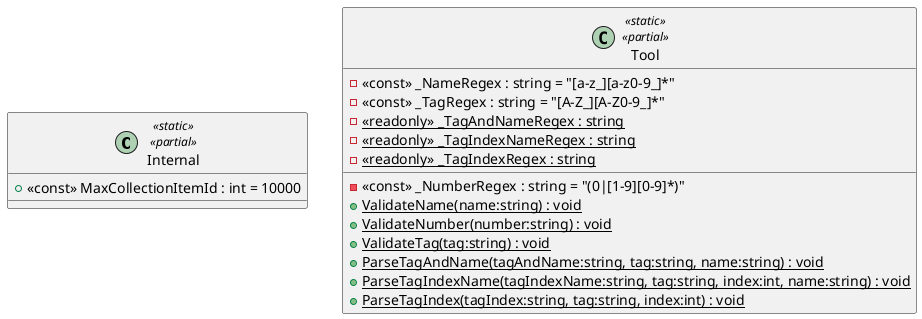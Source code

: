 @startuml
class Internal <<static>> <<partial>> {
    + <<const>> MaxCollectionItemId : int = 10000
}
class Tool <<static>> <<partial>> {
    - <<const>> _NameRegex : string = "[a-z_][a-z0-9_]*"
    - <<const>> _NumberRegex : string = "(0|[1-9][0-9]*)"
    - <<const>> _TagRegex : string = "[A-Z_][A-Z0-9_]*"
    - {static} <<readonly>> _TagAndNameRegex : string
    - {static} <<readonly>> _TagIndexNameRegex : string
    - {static} <<readonly>> _TagIndexRegex : string
    + {static} ValidateName(name:string) : void
    + {static} ValidateNumber(number:string) : void
    + {static} ValidateTag(tag:string) : void
    + {static} ParseTagAndName(tagAndName:string, tag:string, name:string) : void
    + {static} ParseTagIndexName(tagIndexName:string, tag:string, index:int, name:string) : void
    + {static} ParseTagIndex(tagIndex:string, tag:string, index:int) : void
}
@enduml
